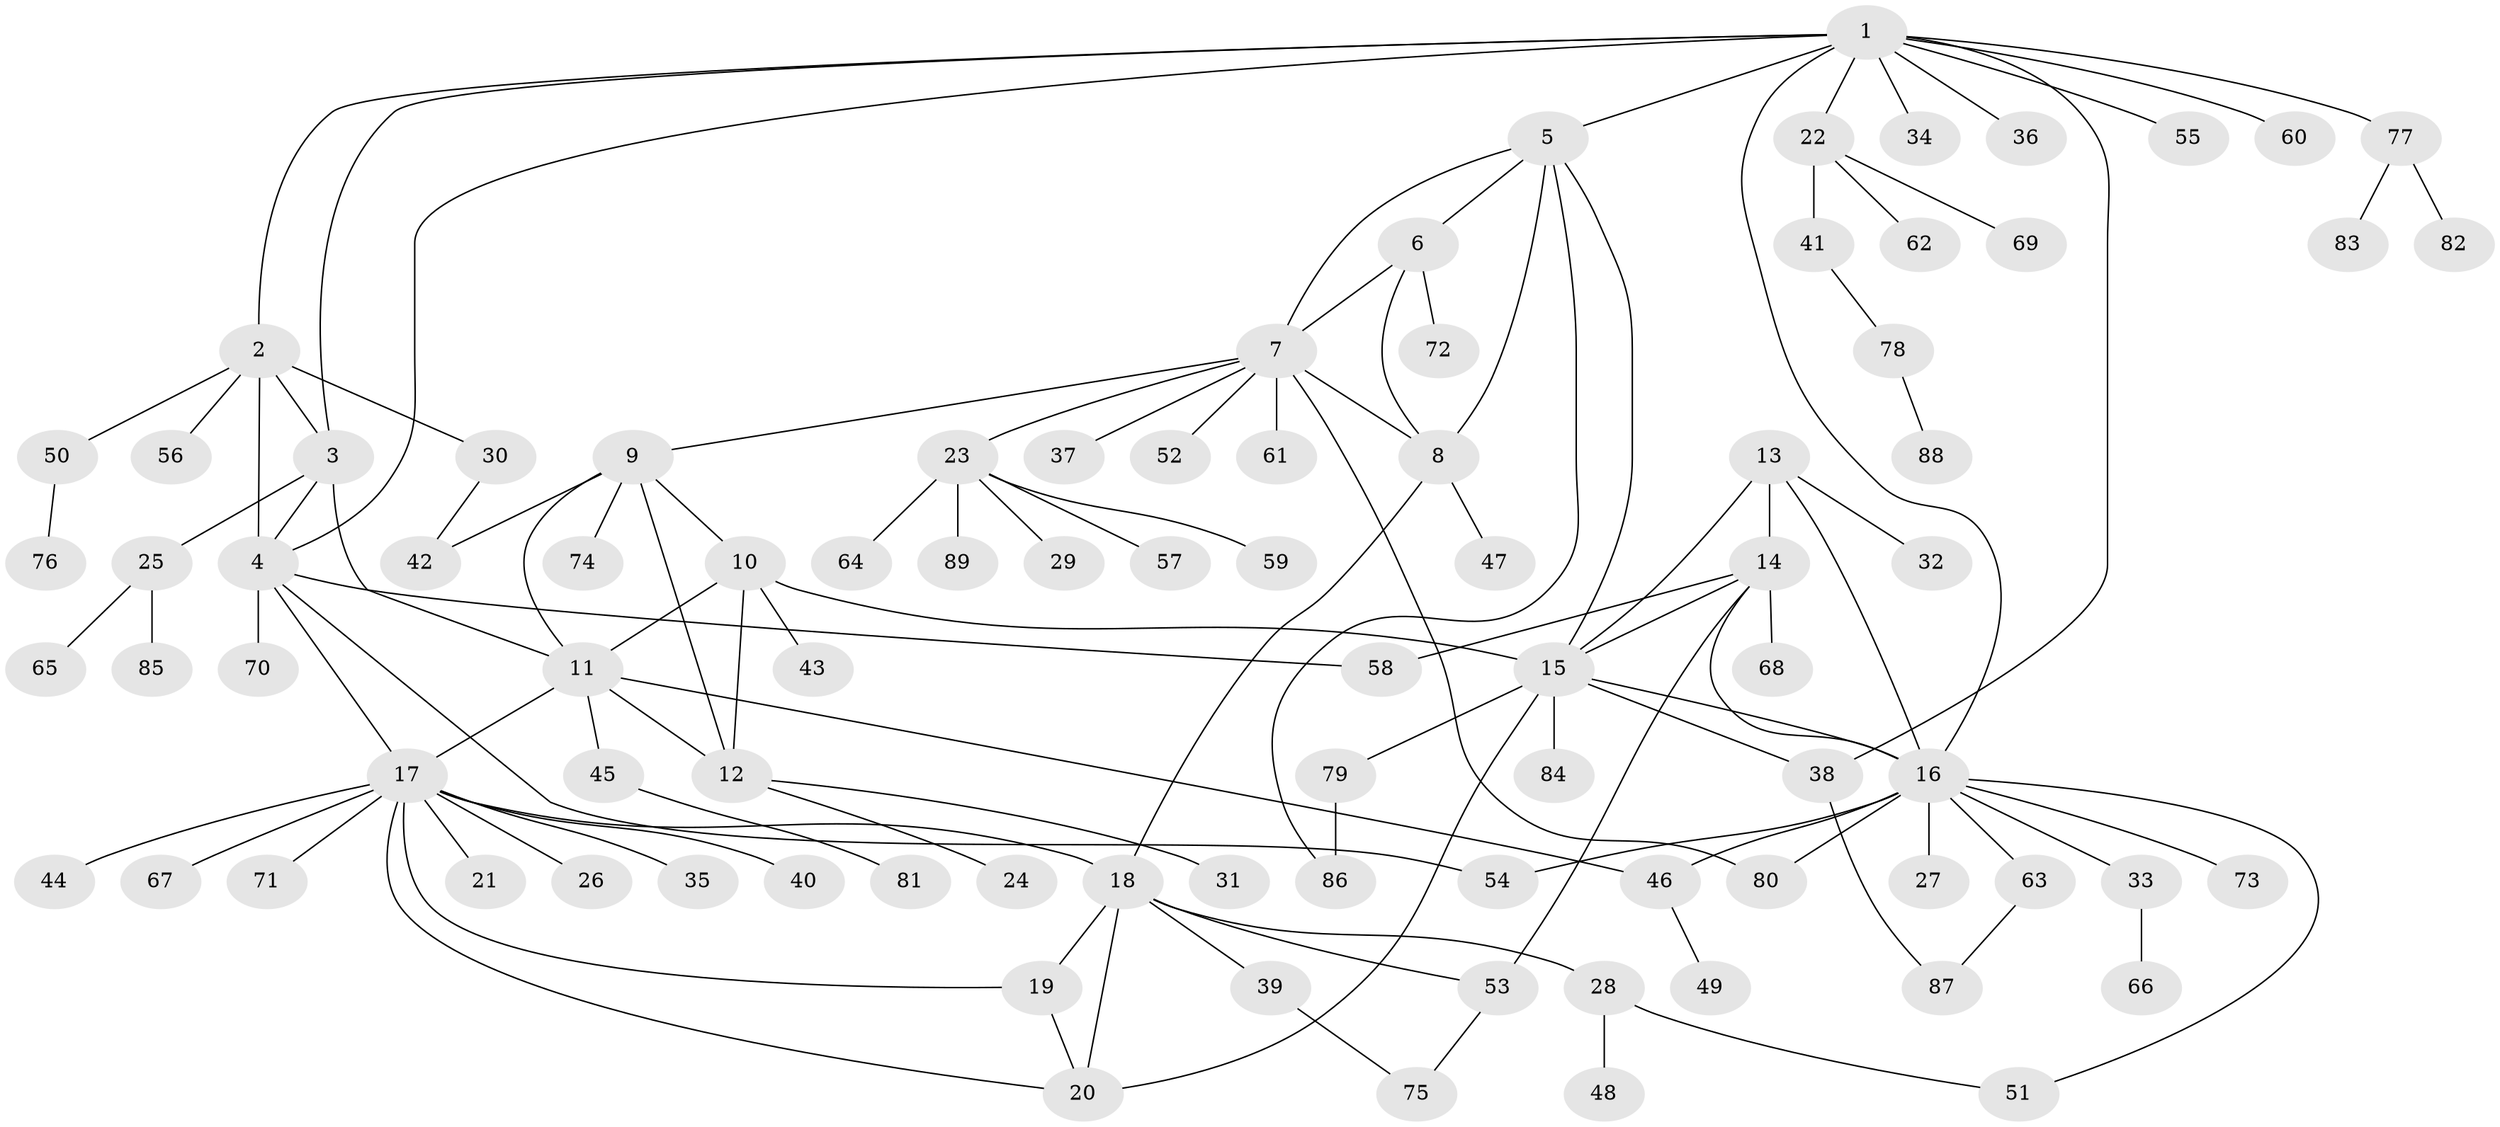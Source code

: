 // Generated by graph-tools (version 1.1) at 2025/50/03/09/25 03:50:40]
// undirected, 89 vertices, 120 edges
graph export_dot {
graph [start="1"]
  node [color=gray90,style=filled];
  1;
  2;
  3;
  4;
  5;
  6;
  7;
  8;
  9;
  10;
  11;
  12;
  13;
  14;
  15;
  16;
  17;
  18;
  19;
  20;
  21;
  22;
  23;
  24;
  25;
  26;
  27;
  28;
  29;
  30;
  31;
  32;
  33;
  34;
  35;
  36;
  37;
  38;
  39;
  40;
  41;
  42;
  43;
  44;
  45;
  46;
  47;
  48;
  49;
  50;
  51;
  52;
  53;
  54;
  55;
  56;
  57;
  58;
  59;
  60;
  61;
  62;
  63;
  64;
  65;
  66;
  67;
  68;
  69;
  70;
  71;
  72;
  73;
  74;
  75;
  76;
  77;
  78;
  79;
  80;
  81;
  82;
  83;
  84;
  85;
  86;
  87;
  88;
  89;
  1 -- 2;
  1 -- 3;
  1 -- 4;
  1 -- 5;
  1 -- 16;
  1 -- 22;
  1 -- 34;
  1 -- 36;
  1 -- 38;
  1 -- 55;
  1 -- 60;
  1 -- 77;
  2 -- 3;
  2 -- 4;
  2 -- 30;
  2 -- 50;
  2 -- 56;
  3 -- 4;
  3 -- 11;
  3 -- 25;
  4 -- 17;
  4 -- 54;
  4 -- 58;
  4 -- 70;
  5 -- 6;
  5 -- 7;
  5 -- 8;
  5 -- 15;
  5 -- 86;
  6 -- 7;
  6 -- 8;
  6 -- 72;
  7 -- 8;
  7 -- 9;
  7 -- 23;
  7 -- 37;
  7 -- 52;
  7 -- 61;
  7 -- 80;
  8 -- 18;
  8 -- 47;
  9 -- 10;
  9 -- 11;
  9 -- 12;
  9 -- 42;
  9 -- 74;
  10 -- 11;
  10 -- 12;
  10 -- 15;
  10 -- 43;
  11 -- 12;
  11 -- 17;
  11 -- 45;
  11 -- 46;
  12 -- 24;
  12 -- 31;
  13 -- 14;
  13 -- 15;
  13 -- 16;
  13 -- 32;
  14 -- 15;
  14 -- 16;
  14 -- 53;
  14 -- 58;
  14 -- 68;
  15 -- 16;
  15 -- 20;
  15 -- 38;
  15 -- 79;
  15 -- 84;
  16 -- 27;
  16 -- 33;
  16 -- 46;
  16 -- 51;
  16 -- 54;
  16 -- 63;
  16 -- 73;
  16 -- 80;
  17 -- 18;
  17 -- 19;
  17 -- 20;
  17 -- 21;
  17 -- 26;
  17 -- 35;
  17 -- 40;
  17 -- 44;
  17 -- 67;
  17 -- 71;
  18 -- 19;
  18 -- 20;
  18 -- 28;
  18 -- 39;
  18 -- 53;
  19 -- 20;
  22 -- 41;
  22 -- 62;
  22 -- 69;
  23 -- 29;
  23 -- 57;
  23 -- 59;
  23 -- 64;
  23 -- 89;
  25 -- 65;
  25 -- 85;
  28 -- 48;
  28 -- 51;
  30 -- 42;
  33 -- 66;
  38 -- 87;
  39 -- 75;
  41 -- 78;
  45 -- 81;
  46 -- 49;
  50 -- 76;
  53 -- 75;
  63 -- 87;
  77 -- 82;
  77 -- 83;
  78 -- 88;
  79 -- 86;
}

